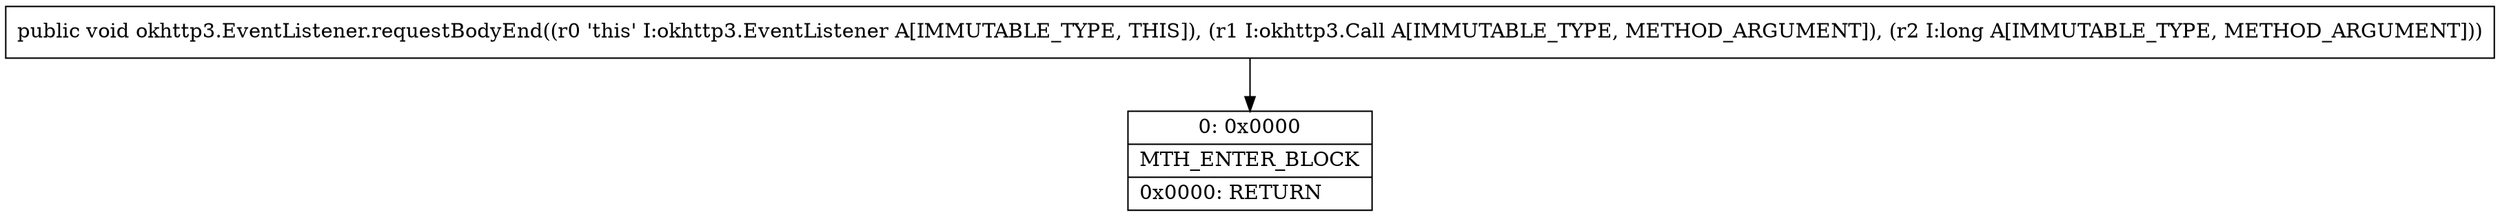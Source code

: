 digraph "CFG forokhttp3.EventListener.requestBodyEnd(Lokhttp3\/Call;J)V" {
Node_0 [shape=record,label="{0\:\ 0x0000|MTH_ENTER_BLOCK\l|0x0000: RETURN   \l}"];
MethodNode[shape=record,label="{public void okhttp3.EventListener.requestBodyEnd((r0 'this' I:okhttp3.EventListener A[IMMUTABLE_TYPE, THIS]), (r1 I:okhttp3.Call A[IMMUTABLE_TYPE, METHOD_ARGUMENT]), (r2 I:long A[IMMUTABLE_TYPE, METHOD_ARGUMENT])) }"];
MethodNode -> Node_0;
}

